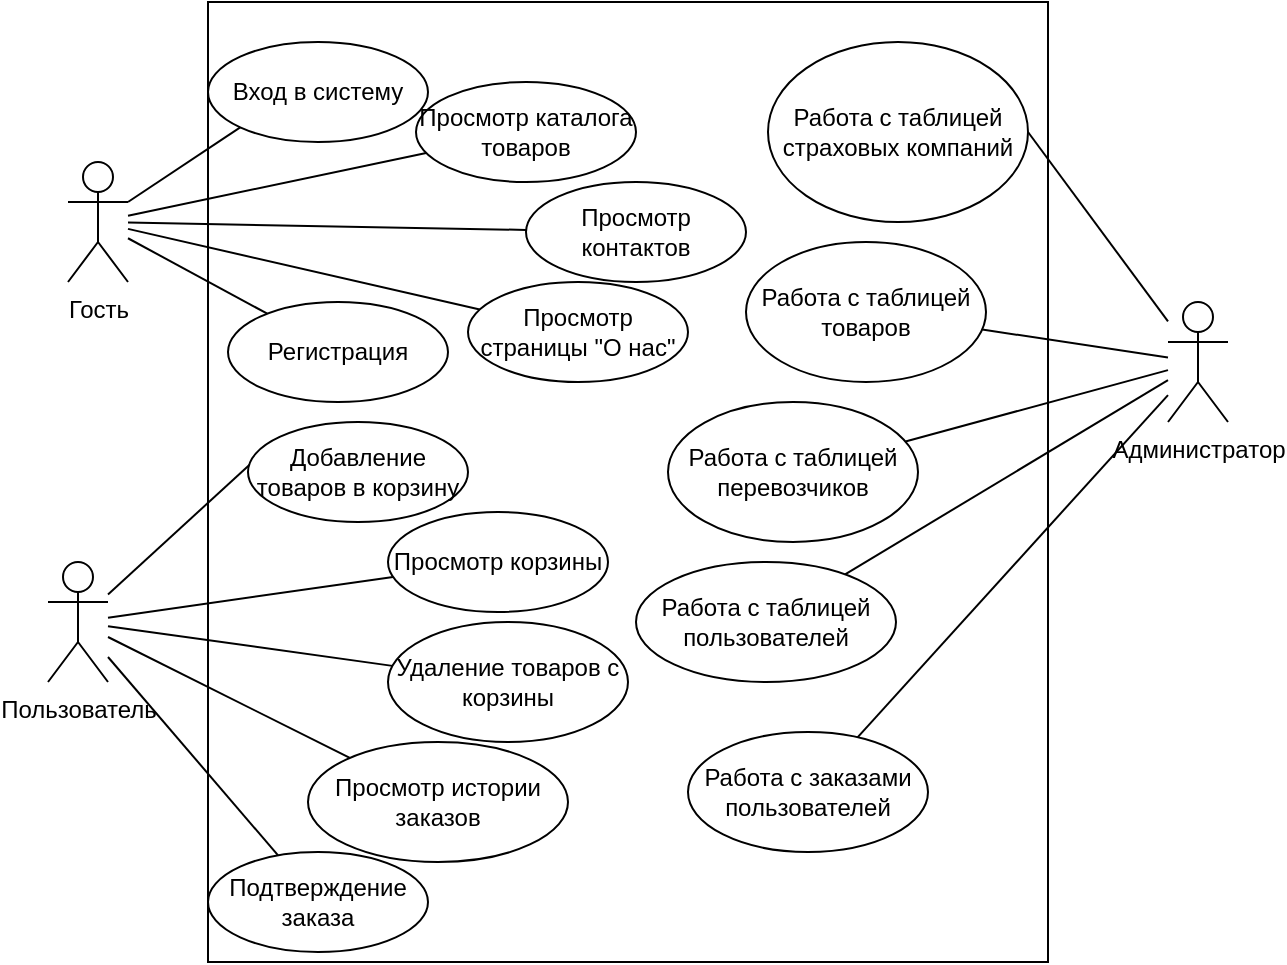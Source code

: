 <mxfile version="14.4.2"><diagram id="u0sQIQRvznhB02Zj5gDS" name="Page-1"><mxGraphModel dx="1182" dy="761" grid="0" gridSize="10" guides="1" tooltips="1" connect="1" arrows="1" fold="1" page="1" pageScale="1" pageWidth="827" pageHeight="1169" math="0" shadow="0"><root><mxCell id="0"/><mxCell id="1" parent="0"/><mxCell id="jW6m7oH-YyC6-Uh1Go-Y-6" value="" style="rounded=0;whiteSpace=wrap;html=1;" vertex="1" parent="1"><mxGeometry x="200" y="40" width="420" height="480" as="geometry"/></mxCell><mxCell id="jW6m7oH-YyC6-Uh1Go-Y-24" style="rounded=0;orthogonalLoop=1;jettySize=auto;html=1;entryX=0;entryY=1;entryDx=0;entryDy=0;endArrow=none;endFill=0;" edge="1" parent="1" source="jW6m7oH-YyC6-Uh1Go-Y-1" target="jW6m7oH-YyC6-Uh1Go-Y-7"><mxGeometry relative="1" as="geometry"/></mxCell><mxCell id="jW6m7oH-YyC6-Uh1Go-Y-25" style="edgeStyle=none;rounded=0;orthogonalLoop=1;jettySize=auto;html=1;endArrow=none;endFill=0;" edge="1" parent="1" source="jW6m7oH-YyC6-Uh1Go-Y-1" target="jW6m7oH-YyC6-Uh1Go-Y-10"><mxGeometry relative="1" as="geometry"/></mxCell><mxCell id="jW6m7oH-YyC6-Uh1Go-Y-26" style="edgeStyle=none;rounded=0;orthogonalLoop=1;jettySize=auto;html=1;endArrow=none;endFill=0;" edge="1" parent="1" source="jW6m7oH-YyC6-Uh1Go-Y-1" target="jW6m7oH-YyC6-Uh1Go-Y-11"><mxGeometry relative="1" as="geometry"/></mxCell><mxCell id="jW6m7oH-YyC6-Uh1Go-Y-27" style="edgeStyle=none;rounded=0;orthogonalLoop=1;jettySize=auto;html=1;endArrow=none;endFill=0;" edge="1" parent="1" source="jW6m7oH-YyC6-Uh1Go-Y-1" target="jW6m7oH-YyC6-Uh1Go-Y-12"><mxGeometry relative="1" as="geometry"/></mxCell><mxCell id="jW6m7oH-YyC6-Uh1Go-Y-28" style="edgeStyle=none;rounded=0;orthogonalLoop=1;jettySize=auto;html=1;endArrow=none;endFill=0;" edge="1" parent="1" source="jW6m7oH-YyC6-Uh1Go-Y-1" target="jW6m7oH-YyC6-Uh1Go-Y-8"><mxGeometry relative="1" as="geometry"/></mxCell><mxCell id="jW6m7oH-YyC6-Uh1Go-Y-1" value="Гость" style="shape=umlActor;verticalLabelPosition=bottom;verticalAlign=top;html=1;outlineConnect=0;" vertex="1" parent="1"><mxGeometry x="130" y="120" width="30" height="60" as="geometry"/></mxCell><mxCell id="jW6m7oH-YyC6-Uh1Go-Y-29" style="edgeStyle=none;rounded=0;orthogonalLoop=1;jettySize=auto;html=1;entryX=0;entryY=0;entryDx=0;entryDy=0;endArrow=none;endFill=0;" edge="1" parent="1" source="jW6m7oH-YyC6-Uh1Go-Y-2" target="jW6m7oH-YyC6-Uh1Go-Y-13"><mxGeometry relative="1" as="geometry"/></mxCell><mxCell id="jW6m7oH-YyC6-Uh1Go-Y-30" style="edgeStyle=none;rounded=0;orthogonalLoop=1;jettySize=auto;html=1;endArrow=none;endFill=0;" edge="1" parent="1" source="jW6m7oH-YyC6-Uh1Go-Y-2" target="jW6m7oH-YyC6-Uh1Go-Y-14"><mxGeometry relative="1" as="geometry"/></mxCell><mxCell id="jW6m7oH-YyC6-Uh1Go-Y-31" style="edgeStyle=none;rounded=0;orthogonalLoop=1;jettySize=auto;html=1;endArrow=none;endFill=0;" edge="1" parent="1" source="jW6m7oH-YyC6-Uh1Go-Y-2" target="jW6m7oH-YyC6-Uh1Go-Y-15"><mxGeometry relative="1" as="geometry"/></mxCell><mxCell id="jW6m7oH-YyC6-Uh1Go-Y-32" style="edgeStyle=none;rounded=0;orthogonalLoop=1;jettySize=auto;html=1;endArrow=none;endFill=0;" edge="1" parent="1" source="jW6m7oH-YyC6-Uh1Go-Y-2" target="jW6m7oH-YyC6-Uh1Go-Y-16"><mxGeometry relative="1" as="geometry"/></mxCell><mxCell id="jW6m7oH-YyC6-Uh1Go-Y-33" style="edgeStyle=none;rounded=0;orthogonalLoop=1;jettySize=auto;html=1;endArrow=none;endFill=0;" edge="1" parent="1" source="jW6m7oH-YyC6-Uh1Go-Y-2" target="jW6m7oH-YyC6-Uh1Go-Y-17"><mxGeometry relative="1" as="geometry"/></mxCell><mxCell id="jW6m7oH-YyC6-Uh1Go-Y-2" value="Пользователь" style="shape=umlActor;verticalLabelPosition=bottom;verticalAlign=top;html=1;outlineConnect=0;" vertex="1" parent="1"><mxGeometry x="120" y="320" width="30" height="60" as="geometry"/></mxCell><mxCell id="jW6m7oH-YyC6-Uh1Go-Y-34" style="edgeStyle=none;rounded=0;orthogonalLoop=1;jettySize=auto;html=1;entryX=1;entryY=0.5;entryDx=0;entryDy=0;endArrow=none;endFill=0;" edge="1" parent="1" source="jW6m7oH-YyC6-Uh1Go-Y-3" target="jW6m7oH-YyC6-Uh1Go-Y-19"><mxGeometry relative="1" as="geometry"/></mxCell><mxCell id="jW6m7oH-YyC6-Uh1Go-Y-35" style="edgeStyle=none;rounded=0;orthogonalLoop=1;jettySize=auto;html=1;endArrow=none;endFill=0;" edge="1" parent="1" source="jW6m7oH-YyC6-Uh1Go-Y-3" target="jW6m7oH-YyC6-Uh1Go-Y-18"><mxGeometry relative="1" as="geometry"/></mxCell><mxCell id="jW6m7oH-YyC6-Uh1Go-Y-36" style="edgeStyle=none;rounded=0;orthogonalLoop=1;jettySize=auto;html=1;endArrow=none;endFill=0;" edge="1" parent="1" source="jW6m7oH-YyC6-Uh1Go-Y-3" target="jW6m7oH-YyC6-Uh1Go-Y-20"><mxGeometry relative="1" as="geometry"/></mxCell><mxCell id="jW6m7oH-YyC6-Uh1Go-Y-37" style="edgeStyle=none;rounded=0;orthogonalLoop=1;jettySize=auto;html=1;endArrow=none;endFill=0;" edge="1" parent="1" source="jW6m7oH-YyC6-Uh1Go-Y-3" target="jW6m7oH-YyC6-Uh1Go-Y-21"><mxGeometry relative="1" as="geometry"/></mxCell><mxCell id="jW6m7oH-YyC6-Uh1Go-Y-38" style="edgeStyle=none;rounded=0;orthogonalLoop=1;jettySize=auto;html=1;endArrow=none;endFill=0;" edge="1" parent="1" source="jW6m7oH-YyC6-Uh1Go-Y-3" target="jW6m7oH-YyC6-Uh1Go-Y-22"><mxGeometry relative="1" as="geometry"/></mxCell><mxCell id="jW6m7oH-YyC6-Uh1Go-Y-3" value="Администратор" style="shape=umlActor;verticalLabelPosition=bottom;verticalAlign=top;html=1;outlineConnect=0;" vertex="1" parent="1"><mxGeometry x="680" y="190" width="30" height="60" as="geometry"/></mxCell><mxCell id="jW6m7oH-YyC6-Uh1Go-Y-7" value="Вход в систему" style="ellipse;whiteSpace=wrap;html=1;" vertex="1" parent="1"><mxGeometry x="200" y="60" width="110" height="50" as="geometry"/></mxCell><mxCell id="jW6m7oH-YyC6-Uh1Go-Y-8" value="Регистрация" style="ellipse;whiteSpace=wrap;html=1;" vertex="1" parent="1"><mxGeometry x="210" y="190" width="110" height="50" as="geometry"/></mxCell><mxCell id="jW6m7oH-YyC6-Uh1Go-Y-10" value="Просмотр каталога товаров" style="ellipse;whiteSpace=wrap;html=1;" vertex="1" parent="1"><mxGeometry x="304" y="80" width="110" height="50" as="geometry"/></mxCell><mxCell id="jW6m7oH-YyC6-Uh1Go-Y-11" value="Просмотр контактов" style="ellipse;whiteSpace=wrap;html=1;" vertex="1" parent="1"><mxGeometry x="359" y="130" width="110" height="50" as="geometry"/></mxCell><mxCell id="jW6m7oH-YyC6-Uh1Go-Y-12" value="Просмотр страницы &quot;О нас&quot;" style="ellipse;whiteSpace=wrap;html=1;" vertex="1" parent="1"><mxGeometry x="330" y="180" width="110" height="50" as="geometry"/></mxCell><mxCell id="jW6m7oH-YyC6-Uh1Go-Y-13" value="Добавление товаров в корзину" style="ellipse;whiteSpace=wrap;html=1;" vertex="1" parent="1"><mxGeometry x="220" y="250" width="110" height="50" as="geometry"/></mxCell><mxCell id="jW6m7oH-YyC6-Uh1Go-Y-14" value="Просмотр корзины" style="ellipse;whiteSpace=wrap;html=1;" vertex="1" parent="1"><mxGeometry x="290" y="295" width="110" height="50" as="geometry"/></mxCell><mxCell id="jW6m7oH-YyC6-Uh1Go-Y-15" value="Удаление товаров с корзины" style="ellipse;whiteSpace=wrap;html=1;" vertex="1" parent="1"><mxGeometry x="290" y="350" width="120" height="60" as="geometry"/></mxCell><mxCell id="jW6m7oH-YyC6-Uh1Go-Y-16" value="Просмотр истории заказов" style="ellipse;whiteSpace=wrap;html=1;" vertex="1" parent="1"><mxGeometry x="250" y="410" width="130" height="60" as="geometry"/></mxCell><mxCell id="jW6m7oH-YyC6-Uh1Go-Y-17" value="Подтверждение заказа" style="ellipse;whiteSpace=wrap;html=1;" vertex="1" parent="1"><mxGeometry x="200" y="465" width="110" height="50" as="geometry"/></mxCell><mxCell id="jW6m7oH-YyC6-Uh1Go-Y-18" value="Работа с таблицей товаров" style="ellipse;whiteSpace=wrap;html=1;" vertex="1" parent="1"><mxGeometry x="469" y="160" width="120" height="70" as="geometry"/></mxCell><mxCell id="jW6m7oH-YyC6-Uh1Go-Y-19" value="Работа с таблицей страховых компаний" style="ellipse;whiteSpace=wrap;html=1;" vertex="1" parent="1"><mxGeometry x="480" y="60" width="130" height="90" as="geometry"/></mxCell><mxCell id="jW6m7oH-YyC6-Uh1Go-Y-20" value="Работа с таблицей перевозчиков" style="ellipse;whiteSpace=wrap;html=1;" vertex="1" parent="1"><mxGeometry x="430" y="240" width="125" height="70" as="geometry"/></mxCell><mxCell id="jW6m7oH-YyC6-Uh1Go-Y-21" value="Работа с таблицей пользователей" style="ellipse;whiteSpace=wrap;html=1;" vertex="1" parent="1"><mxGeometry x="414" y="320" width="130" height="60" as="geometry"/></mxCell><mxCell id="jW6m7oH-YyC6-Uh1Go-Y-22" value="Работа с заказами пользователей" style="ellipse;whiteSpace=wrap;html=1;" vertex="1" parent="1"><mxGeometry x="440" y="405" width="120" height="60" as="geometry"/></mxCell></root></mxGraphModel></diagram></mxfile>